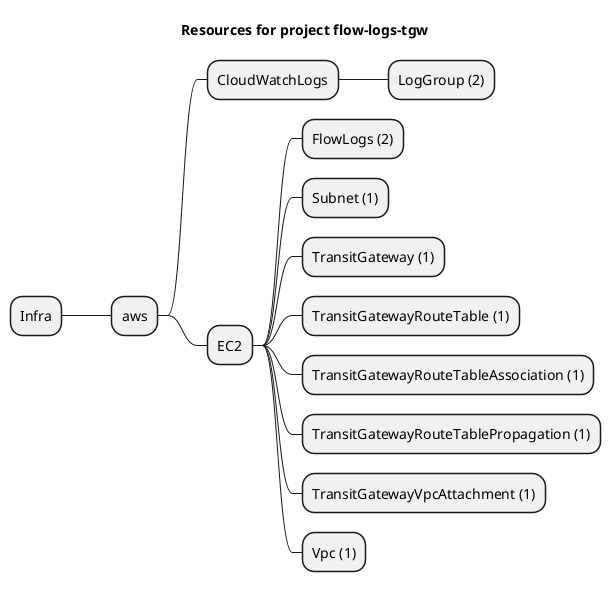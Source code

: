@startmindmap
title Resources for project flow-logs-tgw
skinparam monochrome true
+ Infra
++ aws
+++ CloudWatchLogs
++++ LogGroup (2)
+++ EC2
++++ FlowLogs (2)
++++ Subnet (1)
++++ TransitGateway (1)
++++ TransitGatewayRouteTable (1)
++++ TransitGatewayRouteTableAssociation (1)
++++ TransitGatewayRouteTablePropagation (1)
++++ TransitGatewayVpcAttachment (1)
++++ Vpc (1)
@endmindmap